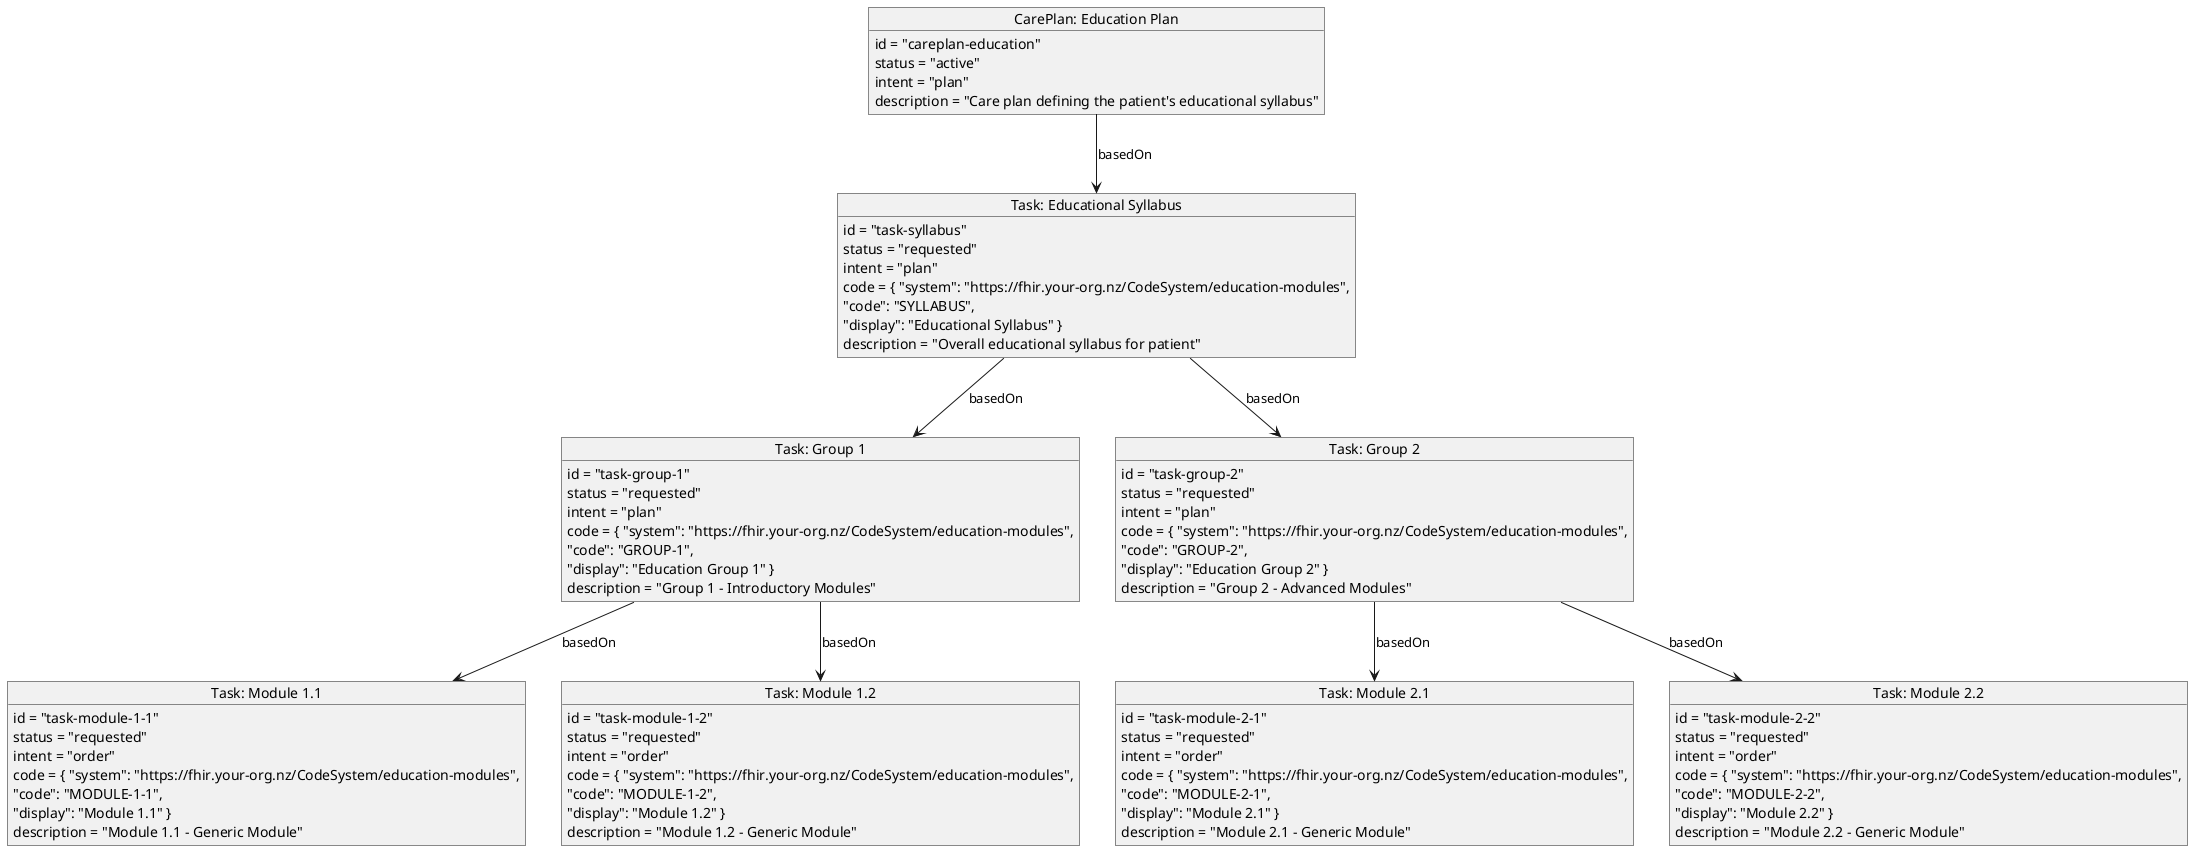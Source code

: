 @startuml

' Define the CarePlan
object "CarePlan: Education Plan" as CarePlan {
  id = "careplan-education"
  status = "active"
  intent = "plan"
  description = "Care plan defining the patient's educational syllabus"
}

' Central syllabus task
object "Task: Educational Syllabus" as Syllabus {
  id = "task-syllabus"
  status = "requested"
  intent = "plan"
  code = { "system": "https://fhir.your-org.nz/CodeSystem/education-modules",
           "code": "SYLLABUS",
           "display": "Educational Syllabus" }
  description = "Overall educational syllabus for patient"
}

' Group tasks
object "Task: Group 1" as Group1 {
  id = "task-group-1"
  status = "requested"
  intent = "plan"
  code = { "system": "https://fhir.your-org.nz/CodeSystem/education-modules",
           "code": "GROUP-1",
           "display": "Education Group 1" }
  description = "Group 1 - Introductory Modules"
}

object "Task: Group 2" as Group2 {
  id = "task-group-2"
  status = "requested"
  intent = "plan"
  code = { "system": "https://fhir.your-org.nz/CodeSystem/education-modules",
           "code": "GROUP-2",
           "display": "Education Group 2" }
  description = "Group 2 - Advanced Modules"
}

' Module tasks under Group 1
object "Task: Module 1.1" as Module11 {
  id = "task-module-1-1"
  status = "requested"
  intent = "order"
  code = { "system": "https://fhir.your-org.nz/CodeSystem/education-modules",
           "code": "MODULE-1-1",
           "display": "Module 1.1" }
  description = "Module 1.1 - Generic Module"
}

object "Task: Module 1.2" as Module12 {
  id = "task-module-1-2"
  status = "requested"
  intent = "order"
  code = { "system": "https://fhir.your-org.nz/CodeSystem/education-modules",
           "code": "MODULE-1-2",
           "display": "Module 1.2" }
  description = "Module 1.2 - Generic Module"
}

' Module tasks under Group 2
object "Task: Module 2.1" as Module21 {
  id = "task-module-2-1"
  status = "requested"
  intent = "order"
  code = { "system": "https://fhir.your-org.nz/CodeSystem/education-modules",
           "code": "MODULE-2-1",
           "display": "Module 2.1" }
  description = "Module 2.1 - Generic Module"
}

object "Task: Module 2.2" as Module22 {
  id = "task-module-2-2"
  status = "requested"
  intent = "order"
  code = { "system": "https://fhir.your-org.nz/CodeSystem/education-modules",
           "code": "MODULE-2-2",
           "display": "Module 2.2" }
  description = "Module 2.2 - Generic Module"
}

' Relationships (FHIR basedOn chain)
CarePlan --> Syllabus : "basedOn"

Syllabus --> Group1 : "basedOn"
Syllabus --> Group2 : "basedOn"

Group1 --> Module11 : "basedOn"
Group1 --> Module12 : "basedOn"

Group2 --> Module21 : "basedOn"
Group2 --> Module22 : "basedOn"

@enduml